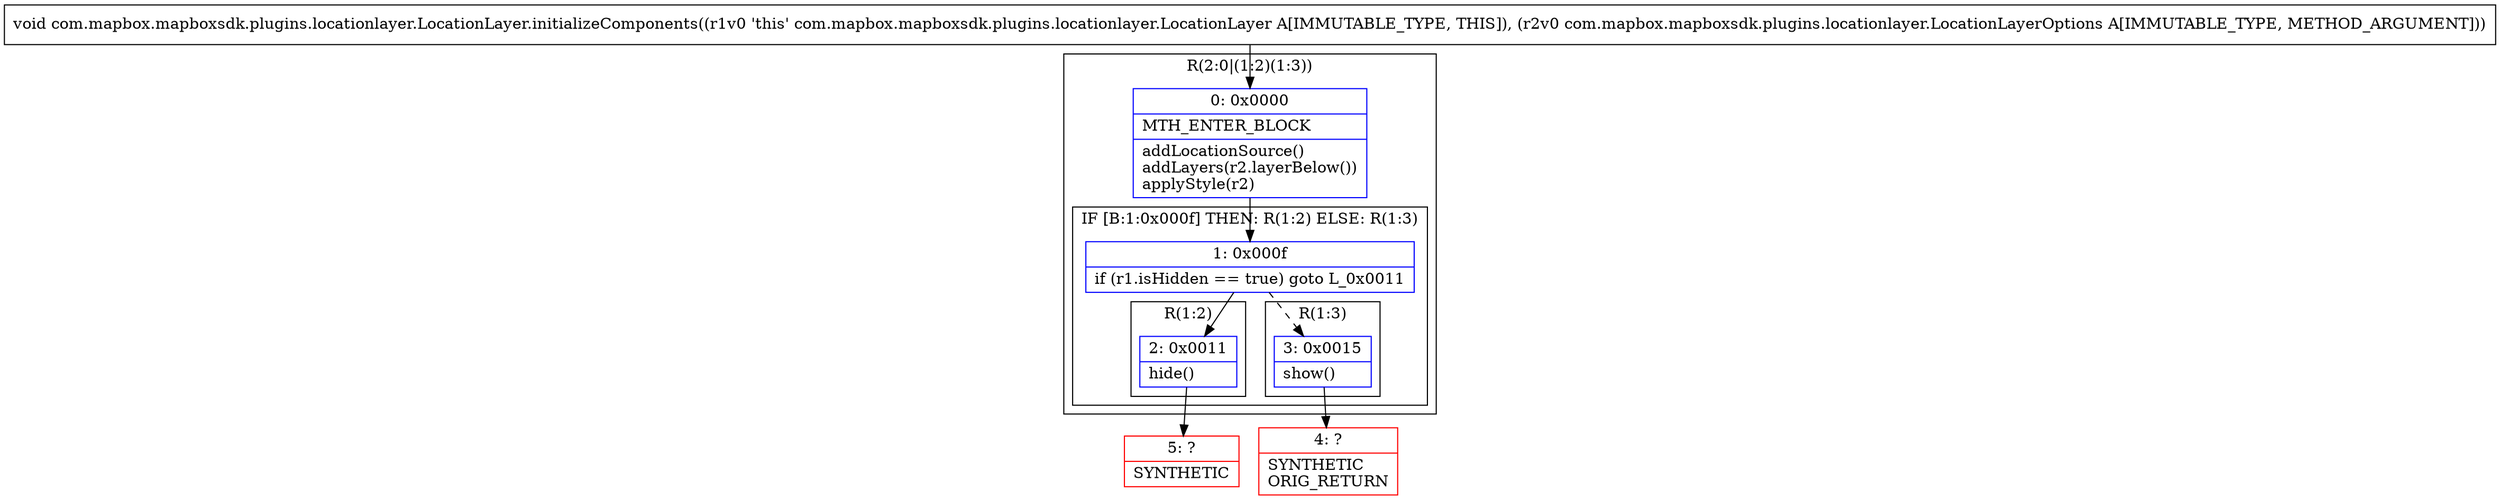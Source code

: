 digraph "CFG forcom.mapbox.mapboxsdk.plugins.locationlayer.LocationLayer.initializeComponents(Lcom\/mapbox\/mapboxsdk\/plugins\/locationlayer\/LocationLayerOptions;)V" {
subgraph cluster_Region_186836060 {
label = "R(2:0|(1:2)(1:3))";
node [shape=record,color=blue];
Node_0 [shape=record,label="{0\:\ 0x0000|MTH_ENTER_BLOCK\l|addLocationSource()\laddLayers(r2.layerBelow())\lapplyStyle(r2)\l}"];
subgraph cluster_IfRegion_1996845084 {
label = "IF [B:1:0x000f] THEN: R(1:2) ELSE: R(1:3)";
node [shape=record,color=blue];
Node_1 [shape=record,label="{1\:\ 0x000f|if (r1.isHidden == true) goto L_0x0011\l}"];
subgraph cluster_Region_2113700789 {
label = "R(1:2)";
node [shape=record,color=blue];
Node_2 [shape=record,label="{2\:\ 0x0011|hide()\l}"];
}
subgraph cluster_Region_1996845079 {
label = "R(1:3)";
node [shape=record,color=blue];
Node_3 [shape=record,label="{3\:\ 0x0015|show()\l}"];
}
}
}
Node_4 [shape=record,color=red,label="{4\:\ ?|SYNTHETIC\lORIG_RETURN\l}"];
Node_5 [shape=record,color=red,label="{5\:\ ?|SYNTHETIC\l}"];
MethodNode[shape=record,label="{void com.mapbox.mapboxsdk.plugins.locationlayer.LocationLayer.initializeComponents((r1v0 'this' com.mapbox.mapboxsdk.plugins.locationlayer.LocationLayer A[IMMUTABLE_TYPE, THIS]), (r2v0 com.mapbox.mapboxsdk.plugins.locationlayer.LocationLayerOptions A[IMMUTABLE_TYPE, METHOD_ARGUMENT])) }"];
MethodNode -> Node_0;
Node_0 -> Node_1;
Node_1 -> Node_2;
Node_1 -> Node_3[style=dashed];
Node_2 -> Node_5;
Node_3 -> Node_4;
}

